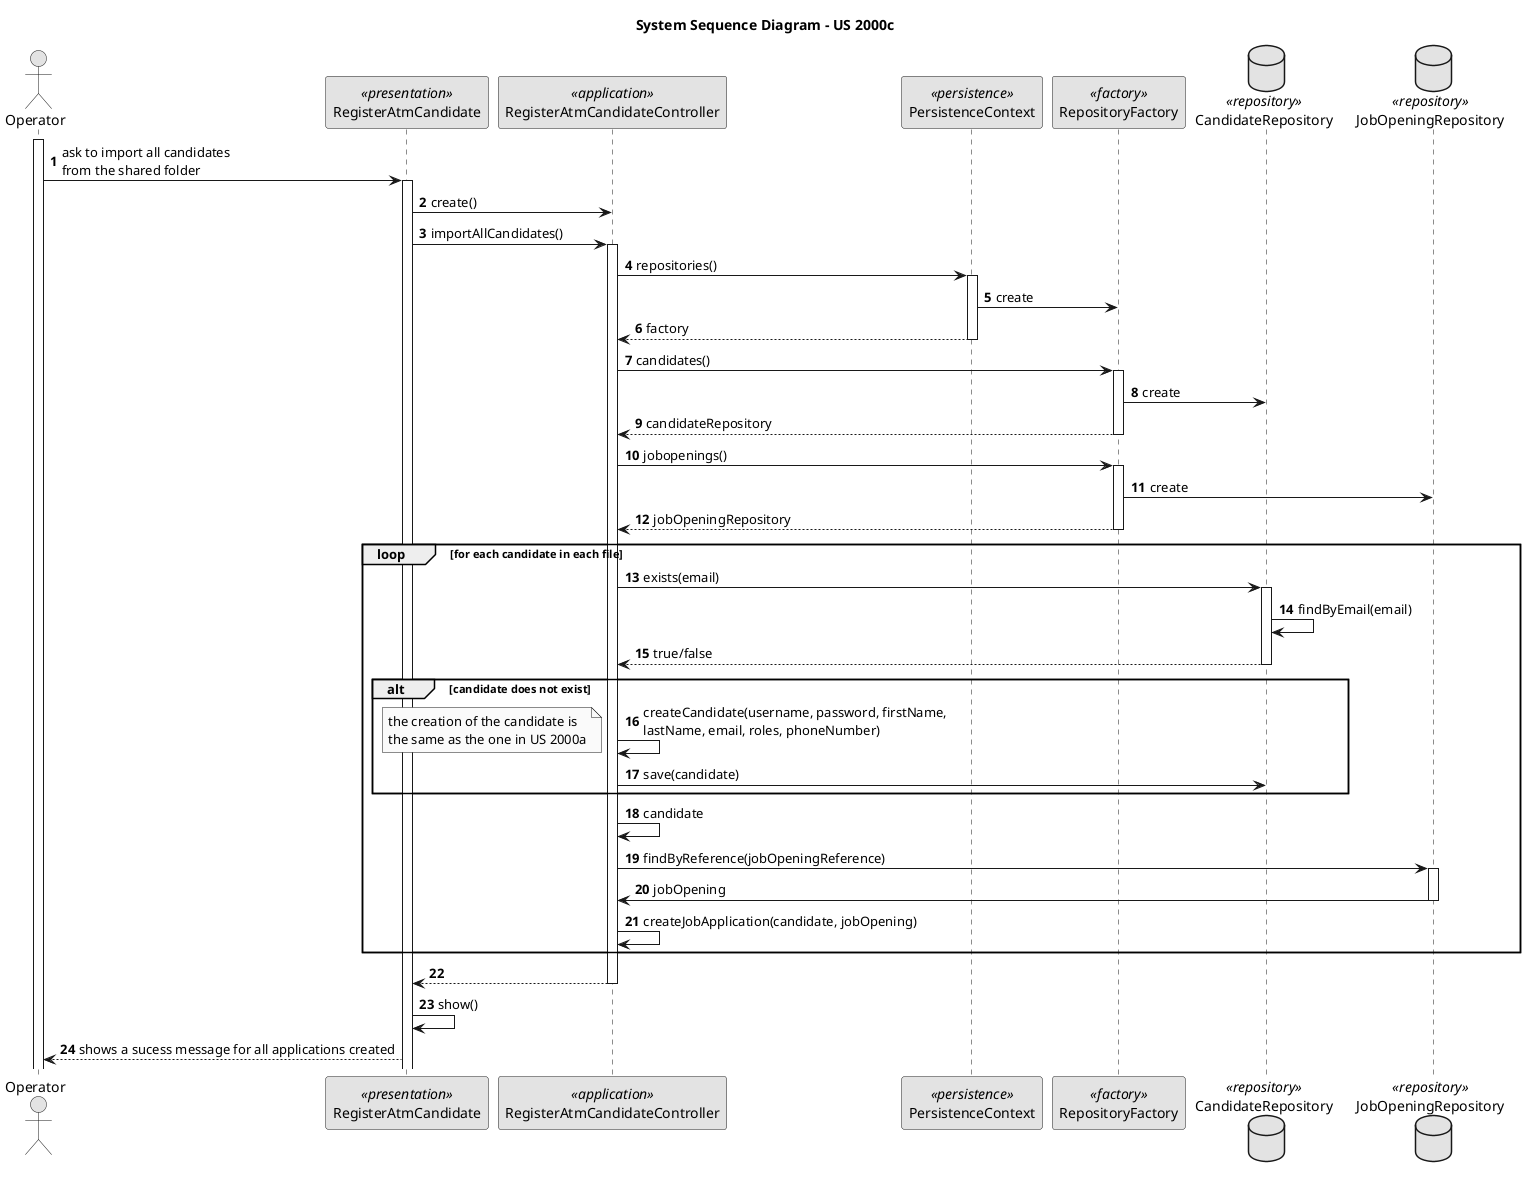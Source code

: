 @startuml
skinparam monochrome true
skinparam packageStyle rectangle
skinparam shadowing false

autonumber

title System Sequence Diagram - US 2000c

'hide footbox
actor Operator as Actor
participant RegisterAtmCandidate as UI <<presentation>>
participant RegisterAtmCandidateController as Controller <<application>>
participant PersistenceContext as Persistence <<persistence>>
participant RepositoryFactory as Factory <<factory>>
database CandidateRepository as CandidateRepository <<repository>>
database JobOpeningRepository as JobOpeningRepository <<repository>>

activate Actor

Actor -> UI: ask to import all candidates \nfrom the shared folder
activate UI

    UI -> Controller: create()
    UI -> Controller: importAllCandidates()
    activate Controller


    Controller -> Persistence : repositories()
        activate Persistence

        Persistence -> Factory : create
        Persistence --> Controller : factory
        deactivate Persistence

        Controller -> Factory : candidates()
        activate Factory

        Factory -> CandidateRepository : create
        Factory --> Controller : candidateRepository
        deactivate Factory

        Controller -> Factory : jobopenings()
        activate Factory

        Factory -> JobOpeningRepository : create
        Factory --> Controller : jobOpeningRepository
        deactivate Factory

    loop for each candidate in each file
        Controller -> CandidateRepository : exists(email)
        activate CandidateRepository

        CandidateRepository -> CandidateRepository : findByEmail(email)
        CandidateRepository --> Controller : true/false
        deactivate CandidateRepository

        alt candidate does not exist

            Controller -> Controller : createCandidate(username, password, firstName, \nlastName, email, roles, phoneNumber)
            note left
            the creation of the candidate is
            the same as the one in US 2000a
            end note

            Controller -> CandidateRepository : save(candidate)
        end

        Controller -> Controller : candidate

        Controller -> JobOpeningRepository : findByReference(jobOpeningReference)
        activate JobOpeningRepository

        JobOpeningRepository -> Controller : jobOpening
        deactivate JobOpeningRepository

        Controller -> Controller : createJobApplication(candidate, jobOpening)
    end

   Controller --> UI :
   deactivate Controller

   UI -> UI : show()

   UI --> Actor : shows a sucess message for all applications created


@enduml